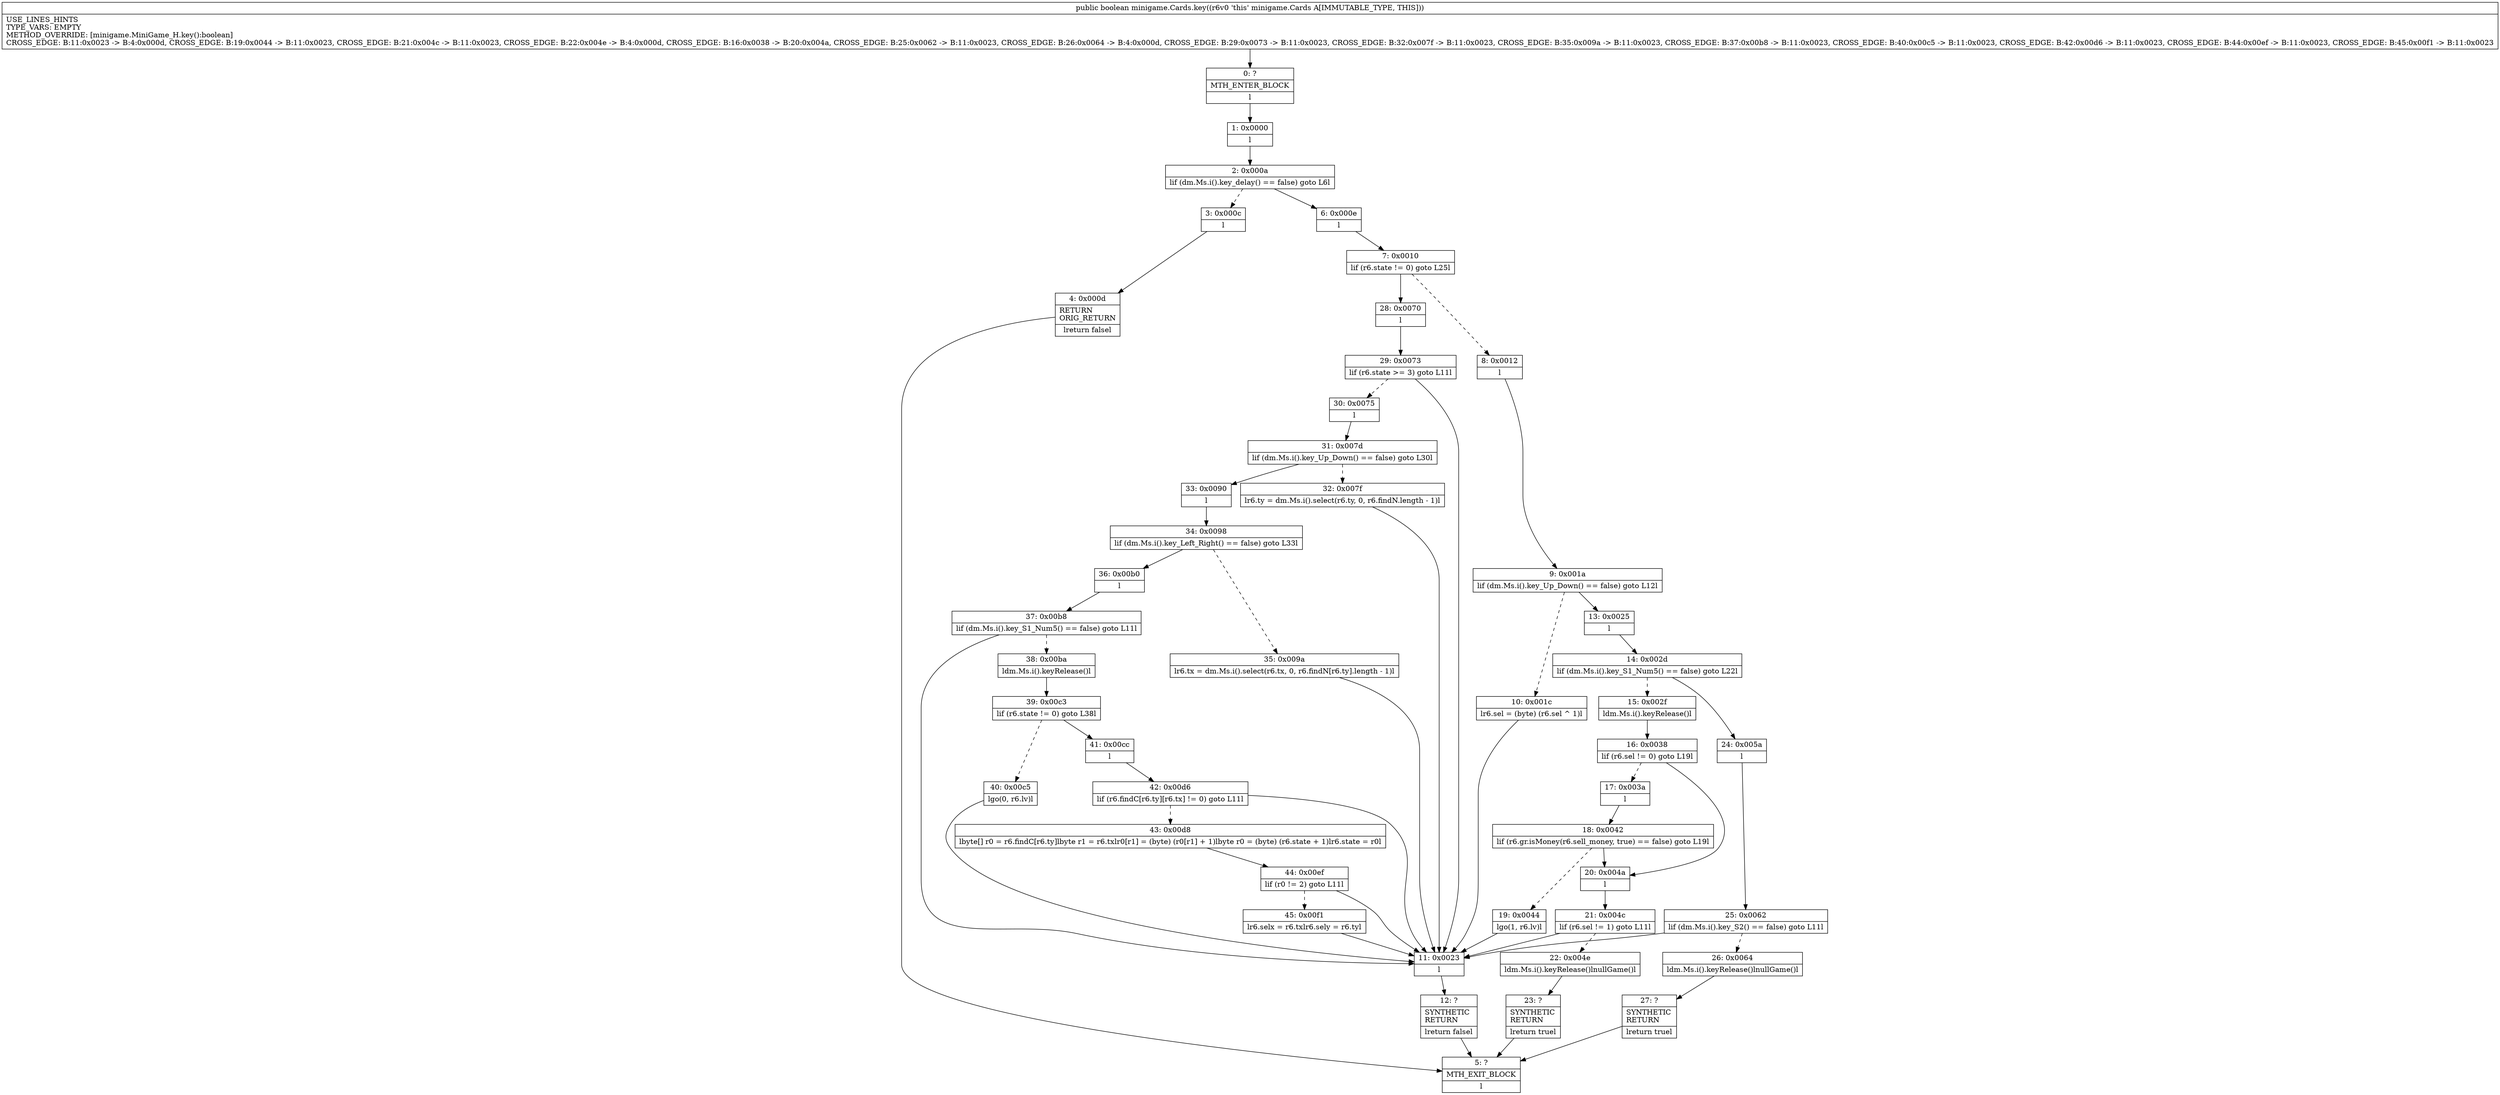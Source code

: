 digraph "CFG forminigame.Cards.key()Z" {
Node_0 [shape=record,label="{0\:\ ?|MTH_ENTER_BLOCK\l|l}"];
Node_1 [shape=record,label="{1\:\ 0x0000|l}"];
Node_2 [shape=record,label="{2\:\ 0x000a|lif (dm.Ms.i().key_delay() == false) goto L6l}"];
Node_3 [shape=record,label="{3\:\ 0x000c|l}"];
Node_4 [shape=record,label="{4\:\ 0x000d|RETURN\lORIG_RETURN\l|lreturn falsel}"];
Node_5 [shape=record,label="{5\:\ ?|MTH_EXIT_BLOCK\l|l}"];
Node_6 [shape=record,label="{6\:\ 0x000e|l}"];
Node_7 [shape=record,label="{7\:\ 0x0010|lif (r6.state != 0) goto L25l}"];
Node_8 [shape=record,label="{8\:\ 0x0012|l}"];
Node_9 [shape=record,label="{9\:\ 0x001a|lif (dm.Ms.i().key_Up_Down() == false) goto L12l}"];
Node_10 [shape=record,label="{10\:\ 0x001c|lr6.sel = (byte) (r6.sel ^ 1)l}"];
Node_11 [shape=record,label="{11\:\ 0x0023|l}"];
Node_12 [shape=record,label="{12\:\ ?|SYNTHETIC\lRETURN\l|lreturn falsel}"];
Node_13 [shape=record,label="{13\:\ 0x0025|l}"];
Node_14 [shape=record,label="{14\:\ 0x002d|lif (dm.Ms.i().key_S1_Num5() == false) goto L22l}"];
Node_15 [shape=record,label="{15\:\ 0x002f|ldm.Ms.i().keyRelease()l}"];
Node_16 [shape=record,label="{16\:\ 0x0038|lif (r6.sel != 0) goto L19l}"];
Node_17 [shape=record,label="{17\:\ 0x003a|l}"];
Node_18 [shape=record,label="{18\:\ 0x0042|lif (r6.gr.isMoney(r6.sell_money, true) == false) goto L19l}"];
Node_19 [shape=record,label="{19\:\ 0x0044|lgo(1, r6.lv)l}"];
Node_20 [shape=record,label="{20\:\ 0x004a|l}"];
Node_21 [shape=record,label="{21\:\ 0x004c|lif (r6.sel != 1) goto L11l}"];
Node_22 [shape=record,label="{22\:\ 0x004e|ldm.Ms.i().keyRelease()lnullGame()l}"];
Node_23 [shape=record,label="{23\:\ ?|SYNTHETIC\lRETURN\l|lreturn truel}"];
Node_24 [shape=record,label="{24\:\ 0x005a|l}"];
Node_25 [shape=record,label="{25\:\ 0x0062|lif (dm.Ms.i().key_S2() == false) goto L11l}"];
Node_26 [shape=record,label="{26\:\ 0x0064|ldm.Ms.i().keyRelease()lnullGame()l}"];
Node_27 [shape=record,label="{27\:\ ?|SYNTHETIC\lRETURN\l|lreturn truel}"];
Node_28 [shape=record,label="{28\:\ 0x0070|l}"];
Node_29 [shape=record,label="{29\:\ 0x0073|lif (r6.state \>= 3) goto L11l}"];
Node_30 [shape=record,label="{30\:\ 0x0075|l}"];
Node_31 [shape=record,label="{31\:\ 0x007d|lif (dm.Ms.i().key_Up_Down() == false) goto L30l}"];
Node_32 [shape=record,label="{32\:\ 0x007f|lr6.ty = dm.Ms.i().select(r6.ty, 0, r6.findN.length \- 1)l}"];
Node_33 [shape=record,label="{33\:\ 0x0090|l}"];
Node_34 [shape=record,label="{34\:\ 0x0098|lif (dm.Ms.i().key_Left_Right() == false) goto L33l}"];
Node_35 [shape=record,label="{35\:\ 0x009a|lr6.tx = dm.Ms.i().select(r6.tx, 0, r6.findN[r6.ty].length \- 1)l}"];
Node_36 [shape=record,label="{36\:\ 0x00b0|l}"];
Node_37 [shape=record,label="{37\:\ 0x00b8|lif (dm.Ms.i().key_S1_Num5() == false) goto L11l}"];
Node_38 [shape=record,label="{38\:\ 0x00ba|ldm.Ms.i().keyRelease()l}"];
Node_39 [shape=record,label="{39\:\ 0x00c3|lif (r6.state != 0) goto L38l}"];
Node_40 [shape=record,label="{40\:\ 0x00c5|lgo(0, r6.lv)l}"];
Node_41 [shape=record,label="{41\:\ 0x00cc|l}"];
Node_42 [shape=record,label="{42\:\ 0x00d6|lif (r6.findC[r6.ty][r6.tx] != 0) goto L11l}"];
Node_43 [shape=record,label="{43\:\ 0x00d8|lbyte[] r0 = r6.findC[r6.ty]lbyte r1 = r6.txlr0[r1] = (byte) (r0[r1] + 1)lbyte r0 = (byte) (r6.state + 1)lr6.state = r0l}"];
Node_44 [shape=record,label="{44\:\ 0x00ef|lif (r0 != 2) goto L11l}"];
Node_45 [shape=record,label="{45\:\ 0x00f1|lr6.selx = r6.txlr6.sely = r6.tyl}"];
MethodNode[shape=record,label="{public boolean minigame.Cards.key((r6v0 'this' minigame.Cards A[IMMUTABLE_TYPE, THIS]))  | USE_LINES_HINTS\lTYPE_VARS: EMPTY\lMETHOD_OVERRIDE: [minigame.MiniGame_H.key():boolean]\lCROSS_EDGE: B:11:0x0023 \-\> B:4:0x000d, CROSS_EDGE: B:19:0x0044 \-\> B:11:0x0023, CROSS_EDGE: B:21:0x004c \-\> B:11:0x0023, CROSS_EDGE: B:22:0x004e \-\> B:4:0x000d, CROSS_EDGE: B:16:0x0038 \-\> B:20:0x004a, CROSS_EDGE: B:25:0x0062 \-\> B:11:0x0023, CROSS_EDGE: B:26:0x0064 \-\> B:4:0x000d, CROSS_EDGE: B:29:0x0073 \-\> B:11:0x0023, CROSS_EDGE: B:32:0x007f \-\> B:11:0x0023, CROSS_EDGE: B:35:0x009a \-\> B:11:0x0023, CROSS_EDGE: B:37:0x00b8 \-\> B:11:0x0023, CROSS_EDGE: B:40:0x00c5 \-\> B:11:0x0023, CROSS_EDGE: B:42:0x00d6 \-\> B:11:0x0023, CROSS_EDGE: B:44:0x00ef \-\> B:11:0x0023, CROSS_EDGE: B:45:0x00f1 \-\> B:11:0x0023\l}"];
MethodNode -> Node_0;
Node_0 -> Node_1;
Node_1 -> Node_2;
Node_2 -> Node_3[style=dashed];
Node_2 -> Node_6;
Node_3 -> Node_4;
Node_4 -> Node_5;
Node_6 -> Node_7;
Node_7 -> Node_8[style=dashed];
Node_7 -> Node_28;
Node_8 -> Node_9;
Node_9 -> Node_10[style=dashed];
Node_9 -> Node_13;
Node_10 -> Node_11;
Node_11 -> Node_12;
Node_12 -> Node_5;
Node_13 -> Node_14;
Node_14 -> Node_15[style=dashed];
Node_14 -> Node_24;
Node_15 -> Node_16;
Node_16 -> Node_17[style=dashed];
Node_16 -> Node_20;
Node_17 -> Node_18;
Node_18 -> Node_19[style=dashed];
Node_18 -> Node_20;
Node_19 -> Node_11;
Node_20 -> Node_21;
Node_21 -> Node_11;
Node_21 -> Node_22[style=dashed];
Node_22 -> Node_23;
Node_23 -> Node_5;
Node_24 -> Node_25;
Node_25 -> Node_11;
Node_25 -> Node_26[style=dashed];
Node_26 -> Node_27;
Node_27 -> Node_5;
Node_28 -> Node_29;
Node_29 -> Node_11;
Node_29 -> Node_30[style=dashed];
Node_30 -> Node_31;
Node_31 -> Node_32[style=dashed];
Node_31 -> Node_33;
Node_32 -> Node_11;
Node_33 -> Node_34;
Node_34 -> Node_35[style=dashed];
Node_34 -> Node_36;
Node_35 -> Node_11;
Node_36 -> Node_37;
Node_37 -> Node_11;
Node_37 -> Node_38[style=dashed];
Node_38 -> Node_39;
Node_39 -> Node_40[style=dashed];
Node_39 -> Node_41;
Node_40 -> Node_11;
Node_41 -> Node_42;
Node_42 -> Node_11;
Node_42 -> Node_43[style=dashed];
Node_43 -> Node_44;
Node_44 -> Node_11;
Node_44 -> Node_45[style=dashed];
Node_45 -> Node_11;
}

